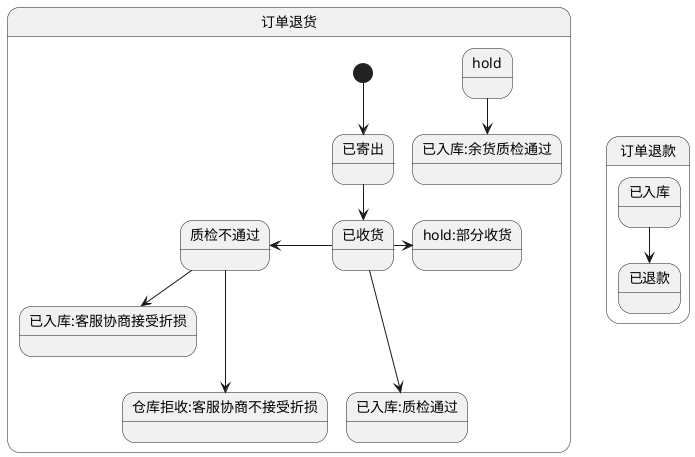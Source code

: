 @startuml

state 订单退货 {
[*]-->已寄出
  已寄出 --> 已收货
  已收货 -left-> 质检不通过
  已收货 -> hold:部分收货
  质检不通过-->已入库:客服协商接受折损
  质检不通过-down-->仓库拒收:客服协商不接受折损
  已收货-down-->已入库:质检通过
  hold-->已入库:余货质检通过
}

state 订单退款 {
  已入库-->已退款
}

@enduml